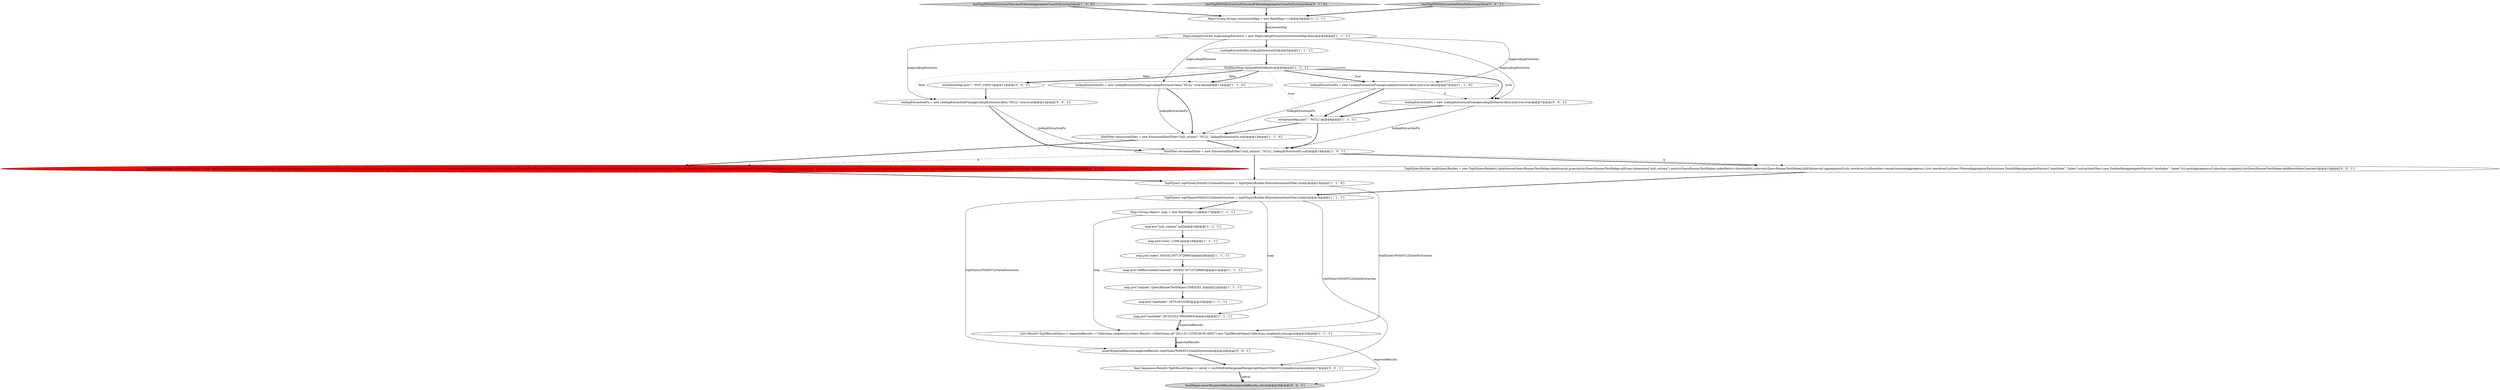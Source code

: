 digraph {
8 [style = filled, label = "extractionMap.put(\"\",\"NULL\")@@@8@@@['1', '1', '1']", fillcolor = white, shape = ellipse image = "AAA0AAABBB1BBB"];
4 [style = filled, label = "testTopNWithExtractionFilterAndFilteredAggregatorCaseNoExistingValue['1', '0', '0']", fillcolor = lightgray, shape = diamond image = "AAA0AAABBB1BBB"];
28 [style = filled, label = "final Sequence<Result<TopNResultValue>> retval = runWithPreMergeAndMerge(topNQueryWithNULLValueExtraction)@@@27@@@['0', '0', '1']", fillcolor = white, shape = ellipse image = "AAA0AAABBB3BBB"];
13 [style = filled, label = "LookupExtractionFn lookupExtractionFn@@@5@@@['1', '1', '1']", fillcolor = white, shape = ellipse image = "AAA0AAABBB1BBB"];
17 [style = filled, label = "Map<String,Object> map = new HashMap<>()@@@17@@@['1', '1', '1']", fillcolor = white, shape = ellipse image = "AAA0AAABBB1BBB"];
21 [style = filled, label = "TopNQueryBuilder topNQueryBuilder = new TopNQueryBuilder().dataSource(QueryRunnerTestHelper.dataSource).granularity(QueryRunnerTestHelper.allGran).dimension(\"null_column\").metric(QueryRunnerTestHelper.indexMetric).threshold(4).intervals(QueryRunnerTestHelper.fullOnIntervalSpec).aggregators(Lists.newArrayList(Iterables.concat(commonAggregators,Lists.newArrayList(new FilteredAggregatorFactory(new DoubleMaxAggregatorFactory(\"maxIndex\",\"index\"),extractionFilter),new DoubleMinAggregatorFactory(\"minIndex\",\"index\"))))).postAggregators(Collections.singletonList(QueryRunnerTestHelper.addRowsIndexConstant))@@@14@@@['0', '1', '0']", fillcolor = red, shape = ellipse image = "AAA1AAABBB2BBB"];
20 [style = filled, label = "map.put(\"rows\",1209L)@@@19@@@['1', '1', '1']", fillcolor = white, shape = ellipse image = "AAA0AAABBB1BBB"];
10 [style = filled, label = "map.put(\"addRowsIndexConstant\",504542.5071372986D)@@@21@@@['1', '1', '1']", fillcolor = white, shape = ellipse image = "AAA0AAABBB1BBB"];
11 [style = filled, label = "Map<String,String> extractionMap = new HashMap<>()@@@3@@@['1', '1', '1']", fillcolor = white, shape = ellipse image = "AAA0AAABBB1BBB"];
19 [style = filled, label = "map.put(\"uniques\",QueryRunnerTestHelper.UNIQUES_9)@@@22@@@['1', '1', '1']", fillcolor = white, shape = ellipse image = "AAA0AAABBB1BBB"];
3 [style = filled, label = "MapLookupExtractor mapLookupExtractor = new MapLookupExtractor(extractionMap,false)@@@4@@@['1', '1', '1']", fillcolor = white, shape = ellipse image = "AAA0AAABBB1BBB"];
7 [style = filled, label = "DimFilter extractionFilter = new ExtractionDimFilter(\"null_column\",\"NULL\",lookupExtractionFn,null)@@@14@@@['1', '0', '1']", fillcolor = white, shape = ellipse image = "AAA0AAABBB1BBB"];
6 [style = filled, label = "TopNQuery topNQueryWithNULLValueExtraction = topNQueryBuilder.filters(extractionFilter).build()@@@15@@@['1', '1', '0']", fillcolor = white, shape = ellipse image = "AAA0AAABBB1BBB"];
30 [style = filled, label = "TopNQueryBuilder topNQueryBuilder = new TopNQueryBuilder().dataSource(QueryRunnerTestHelper.dataSource).granularity(QueryRunnerTestHelper.allGran).dimension(\"null_column\").metric(QueryRunnerTestHelper.indexMetric).threshold(4).intervals(QueryRunnerTestHelper.fullOnInterval).aggregators(Lists.newArrayList(Iterables.concat(commonAggregators,Lists.newArrayList(new FilteredAggregatorFactory(new DoubleMaxAggregatorFactory(\"maxIndex\",\"index\"),extractionFilter),new DoubleMinAggregatorFactory(\"minIndex\",\"index\"))))).postAggregators(Collections.singletonList(QueryRunnerTestHelper.addRowsIndexConstant))@@@15@@@['0', '0', '1']", fillcolor = white, shape = ellipse image = "AAA0AAABBB3BBB"];
25 [style = filled, label = "extractionMap.put(\"\",\"NOT_USED\")@@@11@@@['0', '0', '1']", fillcolor = white, shape = ellipse image = "AAA0AAABBB3BBB"];
12 [style = filled, label = "map.put(\"maxIndex\",1870.061029D)@@@23@@@['1', '1', '1']", fillcolor = white, shape = ellipse image = "AAA0AAABBB1BBB"];
14 [style = filled, label = "TopNQuery topNQueryWithNULLValueExtraction = topNQueryBuilder.filters(extractionFilter).build()@@@16@@@['1', '1', '1']", fillcolor = white, shape = ellipse image = "AAA0AAABBB1BBB"];
16 [style = filled, label = "List<Result<TopNResultValue>> expectedResults = Collections.singletonList(new Result<>(DateTimes.of(\"2011-01-12T00:00:00.000Z\"),new TopNResultValue(Collections.singletonList(map))))@@@25@@@['1', '1', '1']", fillcolor = white, shape = ellipse image = "AAA0AAABBB1BBB"];
27 [style = filled, label = "lookupExtractionFn = new LookupExtractionFn(mapLookupExtractor,false,\"NULL\",true,true)@@@12@@@['0', '0', '1']", fillcolor = white, shape = ellipse image = "AAA0AAABBB3BBB"];
5 [style = filled, label = "lookupExtractionFn = new LookupExtractionFn(mapLookupExtractor,false,null,true,false)@@@7@@@['1', '1', '0']", fillcolor = white, shape = ellipse image = "AAA0AAABBB1BBB"];
9 [style = filled, label = "lookupExtractionFn = new LookupExtractionFn(mapLookupExtractor,false,\"NULL\",true,false)@@@11@@@['1', '1', '0']", fillcolor = white, shape = ellipse image = "AAA0AAABBB1BBB"];
1 [style = filled, label = "map.put(\"null_column\",null)@@@18@@@['1', '1', '1']", fillcolor = white, shape = ellipse image = "AAA0AAABBB1BBB"];
0 [style = filled, label = "NullHandling.replaceWithDefault()@@@6@@@['1', '1', '1']", fillcolor = white, shape = diamond image = "AAA0AAABBB1BBB"];
22 [style = filled, label = "testTopNWithExtractionFilterAndFilteredAggregatorCaseNoExistingValue['0', '1', '0']", fillcolor = lightgray, shape = diamond image = "AAA0AAABBB2BBB"];
15 [style = filled, label = "map.put(\"minIndex\",59.02102279663086D)@@@24@@@['1', '1', '1']", fillcolor = white, shape = ellipse image = "AAA0AAABBB1BBB"];
18 [style = filled, label = "map.put(\"index\",503332.5071372986D)@@@20@@@['1', '1', '1']", fillcolor = white, shape = ellipse image = "AAA0AAABBB1BBB"];
26 [style = filled, label = "lookupExtractionFn = new LookupExtractionFn(mapLookupExtractor,false,null,true,true)@@@7@@@['0', '0', '1']", fillcolor = white, shape = ellipse image = "AAA0AAABBB3BBB"];
24 [style = filled, label = "testTopNWithExtractionFilterNoExistingValue['0', '0', '1']", fillcolor = lightgray, shape = diamond image = "AAA0AAABBB3BBB"];
29 [style = filled, label = "TestHelper.assertExpectedResults(expectedResults,retval)@@@28@@@['0', '0', '1']", fillcolor = lightgray, shape = ellipse image = "AAA0AAABBB3BBB"];
23 [style = filled, label = "assertExpectedResults(expectedResults,topNQueryWithNULLValueExtraction)@@@26@@@['0', '0', '1']", fillcolor = white, shape = ellipse image = "AAA0AAABBB3BBB"];
2 [style = filled, label = "DimFilter extractionFilter = new ExtractionDimFilter(\"null_column\",\"NULL\",lookupExtractionFn,null)@@@13@@@['1', '1', '0']", fillcolor = white, shape = ellipse image = "AAA0AAABBB1BBB"];
28->29 [style = bold, label=""];
5->8 [style = bold, label=""];
3->5 [style = solid, label="mapLookupExtractor"];
0->9 [style = bold, label=""];
7->21 [style = dashed, label="0"];
5->2 [style = solid, label="lookupExtractionFn"];
0->5 [style = dotted, label="true"];
0->26 [style = bold, label=""];
17->1 [style = bold, label=""];
19->12 [style = bold, label=""];
21->6 [style = bold, label=""];
9->2 [style = bold, label=""];
7->30 [style = bold, label=""];
5->26 [style = dashed, label="0"];
10->19 [style = bold, label=""];
12->15 [style = bold, label=""];
0->25 [style = dotted, label="false"];
9->2 [style = solid, label="lookupExtractionFn"];
1->20 [style = bold, label=""];
14->28 [style = solid, label="topNQueryWithNULLValueExtraction"];
3->26 [style = solid, label="mapLookupExtractor"];
14->17 [style = bold, label=""];
26->8 [style = bold, label=""];
16->23 [style = solid, label="expectedResults"];
14->23 [style = solid, label="topNQueryWithNULLValueExtraction"];
16->23 [style = bold, label=""];
15->16 [style = bold, label=""];
8->7 [style = bold, label=""];
28->29 [style = solid, label="retval"];
6->14 [style = bold, label=""];
20->18 [style = bold, label=""];
25->27 [style = bold, label=""];
23->28 [style = bold, label=""];
0->8 [style = dotted, label="true"];
0->9 [style = dotted, label="false"];
17->16 [style = solid, label="map"];
18->10 [style = bold, label=""];
8->2 [style = bold, label=""];
16->29 [style = solid, label="expectedResults"];
11->3 [style = bold, label=""];
2->21 [style = bold, label=""];
0->25 [style = bold, label=""];
24->11 [style = bold, label=""];
11->3 [style = solid, label="extractionMap"];
7->30 [style = dashed, label="0"];
27->7 [style = bold, label=""];
3->27 [style = solid, label="mapLookupExtractor"];
7->6 [style = bold, label=""];
3->13 [style = bold, label=""];
3->9 [style = solid, label="mapLookupExtractor"];
30->14 [style = bold, label=""];
2->7 [style = bold, label=""];
15->16 [style = solid, label="expectedResults"];
0->26 [style = dotted, label="true"];
4->11 [style = bold, label=""];
26->7 [style = solid, label="lookupExtractionFn"];
6->16 [style = solid, label="topNQueryWithNULLValueExtraction"];
22->11 [style = bold, label=""];
0->27 [style = dotted, label="false"];
0->5 [style = bold, label=""];
13->0 [style = bold, label=""];
14->15 [style = solid, label="map"];
27->7 [style = solid, label="lookupExtractionFn"];
}
